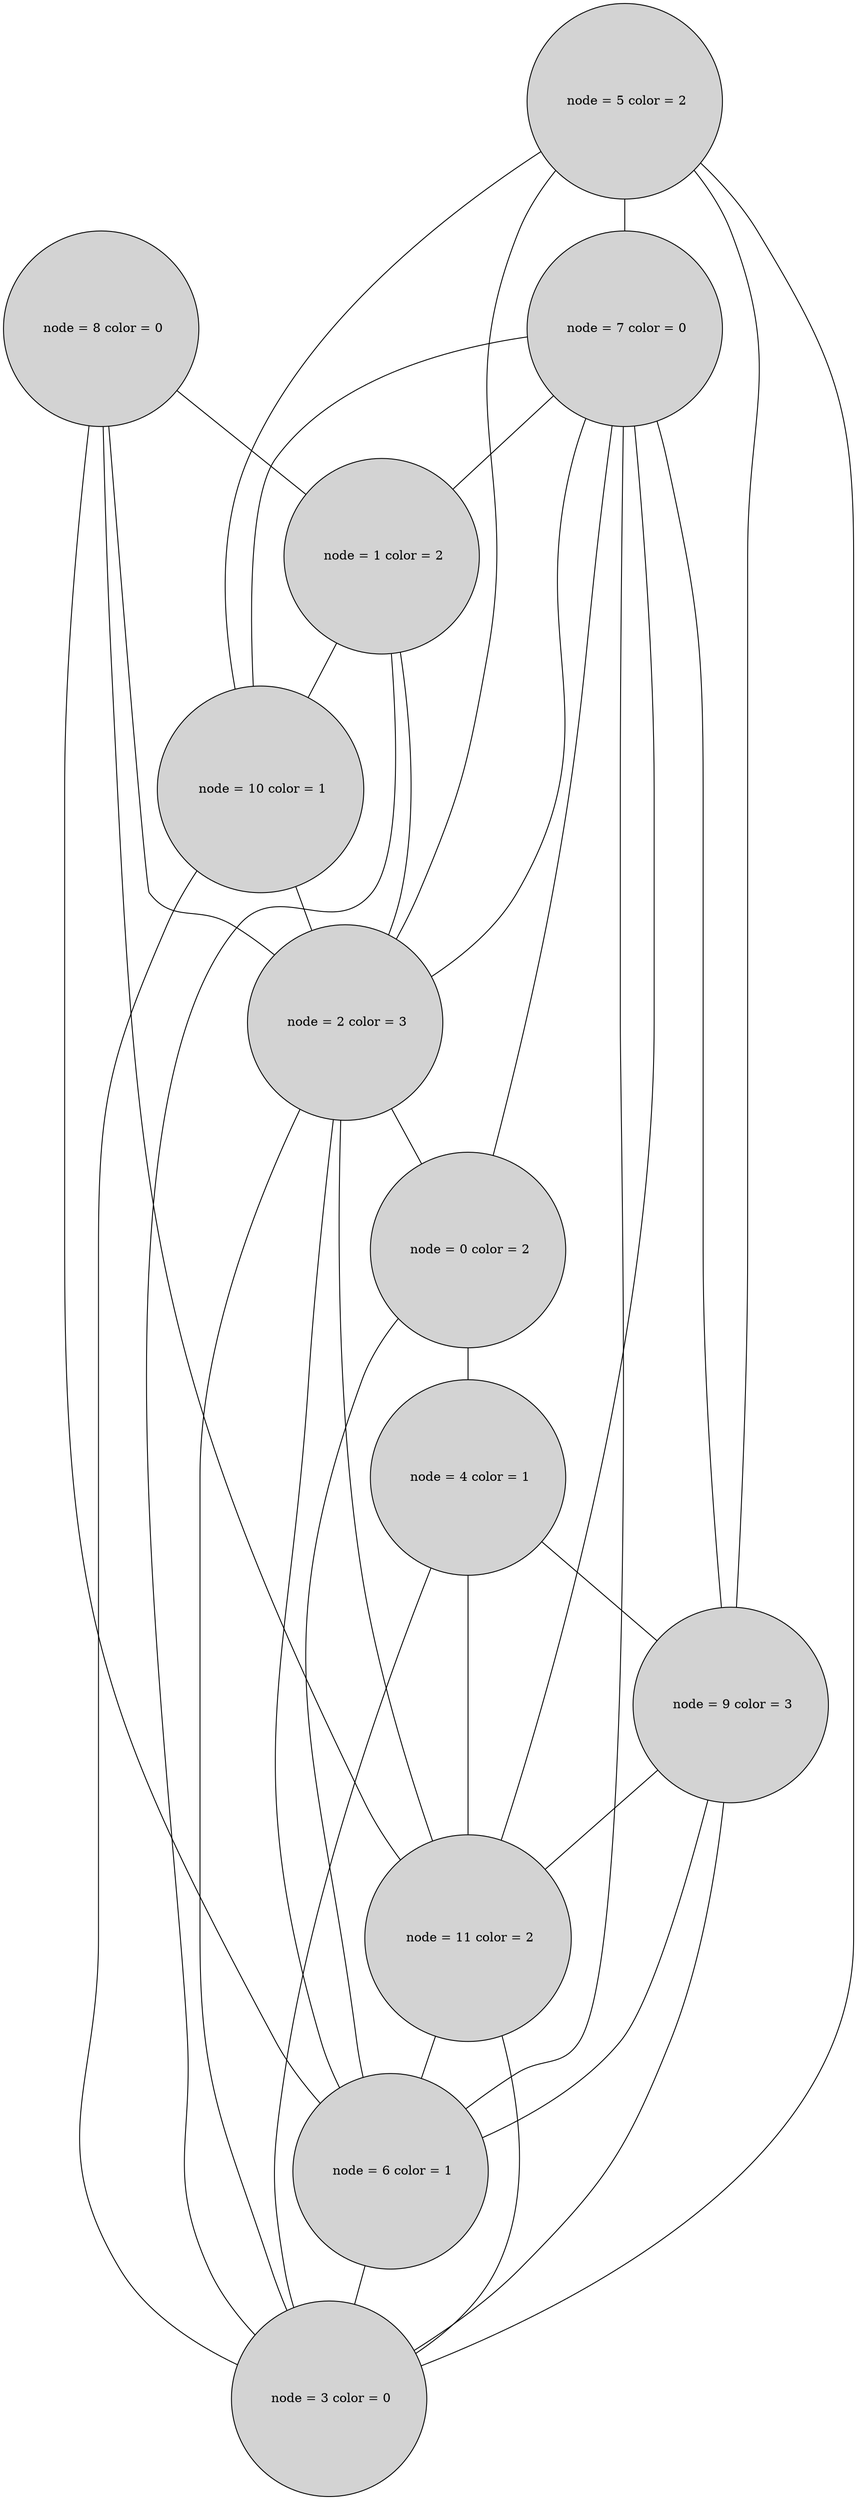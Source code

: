graph G { 
graph [splines = true] node [height=0.4 shape=circle style=filled]
3 [ label= " node = 3 color = 0"] ;
2 [ label= " node = 2 color = 3"] ;
1 [ label= " node = 1 color = 2"] ;
10 [ label= " node = 10 color = 1"] ;
0 [ label= " node = 0 color = 2"] ;
7 [ label= " node = 7 color = 0"] ;
6 [ label= " node = 6 color = 1"] ;
5 [ label= " node = 5 color = 2"] ;
4 [ label= " node = 4 color = 1"] ;
9 [ label= " node = 9 color = 3"] ;
8 [ label= " node = 8 color = 0"] ;
11 [ label= " node = 11 color = 2"] ;
2 -- 0;
2 -- 3;
2 -- 6;
2 -- 11;
1 -- 10;
1 -- 3;
1 -- 2;
10 -- 3;
10 -- 2;
0 -- 6;
0 -- 4;
7 -- 2;
7 -- 10;
7 -- 1;
7 -- 6;
7 -- 9;
7 -- 11;
7 -- 0;
6 -- 3;
5 -- 10;
5 -- 2;
5 -- 7;
5 -- 3;
5 -- 9;
4 -- 9;
4 -- 3;
4 -- 11;
9 -- 3;
9 -- 6;
9 -- 11;
8 -- 1;
8 -- 11;
8 -- 2;
8 -- 6;
11 -- 6;
11 -- 3;
}